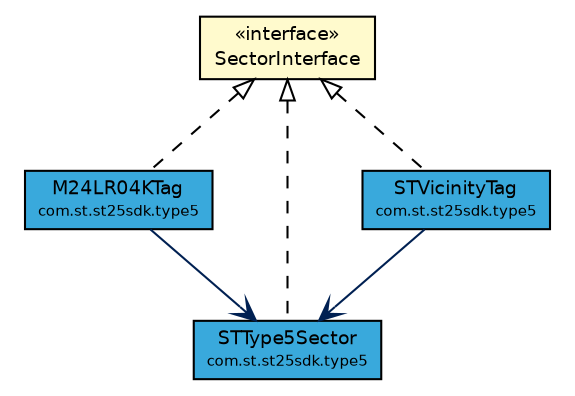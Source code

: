 #!/usr/local/bin/dot
#
# Class diagram 
# Generated by UMLGraph version R5_7_2-3-gee82a7 (http://www.umlgraph.org/)
#

digraph G {
	edge [fontname="Helvetica",fontsize=10,labelfontname="Helvetica",labelfontsize=10];
	node [fontname="Helvetica",fontsize=10,shape=plaintext];
	nodesep=0.25;
	ranksep=0.5;
	// com.st.st25sdk.SectorInterface
	c31327 [label=<<table title="com.st.st25sdk.SectorInterface" border="0" cellborder="1" cellspacing="0" cellpadding="2" port="p" bgcolor="lemonChiffon" href="./SectorInterface.html">
		<tr><td><table border="0" cellspacing="0" cellpadding="1">
<tr><td align="center" balign="center"> &#171;interface&#187; </td></tr>
<tr><td align="center" balign="center"> SectorInterface </td></tr>
		</table></td></tr>
		</table>>, URL="./SectorInterface.html", fontname="Helvetica", fontcolor="black", fontsize=9.0];
	// com.st.st25sdk.type5.M24LR04KTag
	c31447 [label=<<table title="com.st.st25sdk.type5.M24LR04KTag" border="0" cellborder="1" cellspacing="0" cellpadding="2" port="p" bgcolor="#39a9dc" href="./type5/M24LR04KTag.html">
		<tr><td><table border="0" cellspacing="0" cellpadding="1">
<tr><td align="center" balign="center"> M24LR04KTag </td></tr>
<tr><td align="center" balign="center"><font point-size="7.0"> com.st.st25sdk.type5 </font></td></tr>
		</table></td></tr>
		</table>>, URL="./type5/M24LR04KTag.html", fontname="Helvetica", fontcolor="black", fontsize=9.0];
	// com.st.st25sdk.type5.STType5Sector
	c31453 [label=<<table title="com.st.st25sdk.type5.STType5Sector" border="0" cellborder="1" cellspacing="0" cellpadding="2" port="p" bgcolor="#39a9dc" href="./type5/STType5Sector.html">
		<tr><td><table border="0" cellspacing="0" cellpadding="1">
<tr><td align="center" balign="center"> STType5Sector </td></tr>
<tr><td align="center" balign="center"><font point-size="7.0"> com.st.st25sdk.type5 </font></td></tr>
		</table></td></tr>
		</table>>, URL="./type5/STType5Sector.html", fontname="Helvetica", fontcolor="black", fontsize=9.0];
	// com.st.st25sdk.type5.STVicinityTag
	c31455 [label=<<table title="com.st.st25sdk.type5.STVicinityTag" border="0" cellborder="1" cellspacing="0" cellpadding="2" port="p" bgcolor="#39a9dc" href="./type5/STVicinityTag.html">
		<tr><td><table border="0" cellspacing="0" cellpadding="1">
<tr><td align="center" balign="center"> STVicinityTag </td></tr>
<tr><td align="center" balign="center"><font point-size="7.0"> com.st.st25sdk.type5 </font></td></tr>
		</table></td></tr>
		</table>>, URL="./type5/STVicinityTag.html", fontname="Helvetica", fontcolor="black", fontsize=9.0];
	//com.st.st25sdk.type5.M24LR04KTag implements com.st.st25sdk.SectorInterface
	c31327:p -> c31447:p [dir=back,arrowtail=empty,style=dashed];
	//com.st.st25sdk.type5.STType5Sector implements com.st.st25sdk.SectorInterface
	c31327:p -> c31453:p [dir=back,arrowtail=empty,style=dashed];
	//com.st.st25sdk.type5.STVicinityTag implements com.st.st25sdk.SectorInterface
	c31327:p -> c31455:p [dir=back,arrowtail=empty,style=dashed];
	// com.st.st25sdk.type5.M24LR04KTag NAVASSOC com.st.st25sdk.type5.STType5Sector
	c31447:p -> c31453:p [taillabel="", label="", headlabel="", fontname="Helvetica", fontcolor="#002052", fontsize=10.0, color="#002052", arrowhead=open];
	// com.st.st25sdk.type5.STVicinityTag NAVASSOC com.st.st25sdk.type5.STType5Sector
	c31455:p -> c31453:p [taillabel="", label="", headlabel="", fontname="Helvetica", fontcolor="#002052", fontsize=10.0, color="#002052", arrowhead=open];
}

